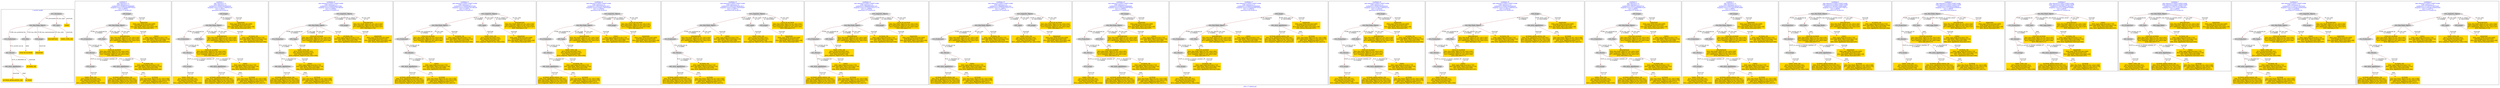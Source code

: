 digraph n0 {
fontcolor="blue"
remincross="true"
label="s08-s-17-edited.xml"
subgraph cluster_0 {
label="1-correct model"
n2[style="filled",color="white",fillcolor="lightgray",label="E12_Production1"];
n3[style="filled",color="white",fillcolor="lightgray",label="E21_Person1"];
n4[style="filled",color="white",fillcolor="lightgray",label="E82_Actor_Appellation1"];
n5[shape="plaintext",style="filled",fillcolor="gold",label="AUTHOR_URI"];
n6[style="filled",color="white",fillcolor="lightgray",label="E22_Man-Made_Object1"];
n7[style="filled",color="white",fillcolor="lightgray",label="E35_Title1"];
n8[style="filled",color="white",fillcolor="lightgray",label="E38_Image1"];
n9[shape="plaintext",style="filled",fillcolor="gold",label="DESCRIPTION"];
n10[style="filled",color="white",fillcolor="lightgray",label="E31_Document1"];
n11[style="filled",color="white",fillcolor="lightgray",label="E55_Type1"];
n12[shape="plaintext",style="filled",fillcolor="gold",label="VIDEO"];
n13[shape="plaintext",style="filled",fillcolor="gold",label="TITLE NO AUTHOR"];
n14[shape="plaintext",style="filled",fillcolor="gold",label="IMAGESRC"];
n15[shape="plaintext",style="filled",fillcolor="gold",label="VIDEO_TYPE_URI"];
n16[shape="plaintext",style="filled",fillcolor="gold",label="AUTHOR_APPELLATION_URI"];
n17[shape="plaintext",style="filled",fillcolor="gold",label="AUTHOR"];
}
subgraph cluster_1 {
label="candidate 0\nlink coherence:1.0\nnode coherence:1.0\nconfidence:0.30360016792665695\nmapping score:0.4762000559755523\ncost:13.99954\n-precision:0.71-recall:0.67"
n19[style="filled",color="white",fillcolor="lightgray",label="E12_Production1"];
n20[style="filled",color="white",fillcolor="lightgray",label="E21_Person1"];
n21[style="filled",color="white",fillcolor="lightgray",label="E74_Group1"];
n22[style="filled",color="white",fillcolor="lightgray",label="E82_Actor_Appellation1"];
n23[style="filled",color="white",fillcolor="lightgray",label="E22_Man-Made_Object1"];
n24[style="filled",color="white",fillcolor="lightgray",label="E35_Title1"];
n25[style="filled",color="white",fillcolor="lightgray",label="E38_Image1"];
n26[shape="plaintext",style="filled",fillcolor="gold",label="AUTHOR_URI\n[E40_Legal_Body,classLink,0.716]\n[E22_Man-Made_Object,classLink,0.142]\n[E21_Person,classLink,0.078]\n[E82_Actor_Appellation,classLink,0.064]"];
n27[shape="plaintext",style="filled",fillcolor="gold",label="AUTHOR_APPELLATION_URI\n[E82_Actor_Appellation,classLink,0.941]\n[E22_Man-Made_Object,P3_has_note,0.022]\n[E73_Information_Object,P3_has_note,0.02]\n[E33_Linguistic_Object,P3_has_note,0.017]"];
n28[shape="plaintext",style="filled",fillcolor="gold",label="AUTHOR\n[E22_Man-Made_Object,P3_has_note,0.309]\n[E73_Information_Object,P3_has_note,0.278]\n[E82_Actor_Appellation,label,0.213]\n[E33_Linguistic_Object,P3_has_note,0.2]"];
n29[shape="plaintext",style="filled",fillcolor="gold",label="IMAGESRC\n[E40_Legal_Body,classLink,0.609]\n[E38_Image,classLink,0.225]\n[E22_Man-Made_Object,classLink,0.108]\n[E21_Person,classLink,0.057]"];
n30[shape="plaintext",style="filled",fillcolor="gold",label="DESCRIPTION\n[E22_Man-Made_Object,P3_has_note,0.303]\n[E33_Linguistic_Object,P3_has_note,0.297]\n[E73_Information_Object,P3_has_note,0.287]\n[E35_Title,label,0.114]"];
n31[shape="plaintext",style="filled",fillcolor="gold",label="TITLE NO AUTHOR\n[E22_Man-Made_Object,P3_has_note,0.291]\n[E73_Information_Object,P3_has_note,0.271]\n[E33_Linguistic_Object,P3_has_note,0.268]\n[E35_Title,label,0.17]"];
n32[shape="plaintext",style="filled",fillcolor="gold",label="VIDEO_TYPE_URI\n[E74_Group,classLink,0.361]\n[E57_Material,classLink,0.327]\n[E55_Type,classLink,0.308]\n[E33_Linguistic_Object,P3_has_note,0.004]"];
n33[shape="plaintext",style="filled",fillcolor="gold",label="VIDEO\n[E40_Legal_Body,classLink,0.735]\n[E22_Man-Made_Object,classLink,0.138]\n[E21_Person,classLink,0.069]\n[E82_Actor_Appellation,classLink,0.057]"];
}
subgraph cluster_2 {
label="candidate 1\nlink coherence:1.0\nnode coherence:1.0\nconfidence:0.3029313205626429\nmapping score:0.4759771068542143\ncost:13.99954\n-precision:0.64-recall:0.6"
n35[style="filled",color="white",fillcolor="lightgray",label="E12_Production1"];
n36[style="filled",color="white",fillcolor="lightgray",label="E21_Person1"];
n37[style="filled",color="white",fillcolor="lightgray",label="E74_Group1"];
n38[style="filled",color="white",fillcolor="lightgray",label="E82_Actor_Appellation1"];
n39[style="filled",color="white",fillcolor="lightgray",label="E22_Man-Made_Object1"];
n40[style="filled",color="white",fillcolor="lightgray",label="E35_Title1"];
n41[style="filled",color="white",fillcolor="lightgray",label="E38_Image1"];
n42[shape="plaintext",style="filled",fillcolor="gold",label="VIDEO\n[E40_Legal_Body,classLink,0.735]\n[E22_Man-Made_Object,classLink,0.138]\n[E21_Person,classLink,0.069]\n[E82_Actor_Appellation,classLink,0.057]"];
n43[shape="plaintext",style="filled",fillcolor="gold",label="AUTHOR_APPELLATION_URI\n[E82_Actor_Appellation,classLink,0.941]\n[E22_Man-Made_Object,P3_has_note,0.022]\n[E73_Information_Object,P3_has_note,0.02]\n[E33_Linguistic_Object,P3_has_note,0.017]"];
n44[shape="plaintext",style="filled",fillcolor="gold",label="AUTHOR\n[E22_Man-Made_Object,P3_has_note,0.309]\n[E73_Information_Object,P3_has_note,0.278]\n[E82_Actor_Appellation,label,0.213]\n[E33_Linguistic_Object,P3_has_note,0.2]"];
n45[shape="plaintext",style="filled",fillcolor="gold",label="IMAGESRC\n[E40_Legal_Body,classLink,0.609]\n[E38_Image,classLink,0.225]\n[E22_Man-Made_Object,classLink,0.108]\n[E21_Person,classLink,0.057]"];
n46[shape="plaintext",style="filled",fillcolor="gold",label="DESCRIPTION\n[E22_Man-Made_Object,P3_has_note,0.303]\n[E33_Linguistic_Object,P3_has_note,0.297]\n[E73_Information_Object,P3_has_note,0.287]\n[E35_Title,label,0.114]"];
n47[shape="plaintext",style="filled",fillcolor="gold",label="TITLE NO AUTHOR\n[E22_Man-Made_Object,P3_has_note,0.291]\n[E73_Information_Object,P3_has_note,0.271]\n[E33_Linguistic_Object,P3_has_note,0.268]\n[E35_Title,label,0.17]"];
n48[shape="plaintext",style="filled",fillcolor="gold",label="VIDEO_TYPE_URI\n[E74_Group,classLink,0.361]\n[E57_Material,classLink,0.327]\n[E55_Type,classLink,0.308]\n[E33_Linguistic_Object,P3_has_note,0.004]"];
n49[shape="plaintext",style="filled",fillcolor="gold",label="AUTHOR_URI\n[E40_Legal_Body,classLink,0.716]\n[E22_Man-Made_Object,classLink,0.142]\n[E21_Person,classLink,0.078]\n[E82_Actor_Appellation,classLink,0.064]"];
}
subgraph cluster_3 {
label="candidate 10\nlink coherence:0.9285714285714286\nnode coherence:1.0\nconfidence:0.3106385284167494\nmapping score:0.4785461761389165\ncost:113.009692\n-precision:0.5-recall:0.47"
n51[style="filled",color="white",fillcolor="lightgray",label="E12_Production1"];
n52[style="filled",color="white",fillcolor="lightgray",label="E21_Person1"];
n53[style="filled",color="white",fillcolor="lightgray",label="E82_Actor_Appellation1"];
n54[style="filled",color="white",fillcolor="lightgray",label="E22_Man-Made_Object1"];
n55[style="filled",color="white",fillcolor="lightgray",label="E55_Type2"];
n56[style="filled",color="white",fillcolor="lightgray",label="E33_Linguistic_Object2"];
n57[style="filled",color="white",fillcolor="lightgray",label="E38_Image1"];
n58[shape="plaintext",style="filled",fillcolor="gold",label="VIDEO\n[E40_Legal_Body,classLink,0.735]\n[E22_Man-Made_Object,classLink,0.138]\n[E21_Person,classLink,0.069]\n[E82_Actor_Appellation,classLink,0.057]"];
n59[shape="plaintext",style="filled",fillcolor="gold",label="AUTHOR_APPELLATION_URI\n[E82_Actor_Appellation,classLink,0.941]\n[E22_Man-Made_Object,P3_has_note,0.022]\n[E73_Information_Object,P3_has_note,0.02]\n[E33_Linguistic_Object,P3_has_note,0.017]"];
n60[shape="plaintext",style="filled",fillcolor="gold",label="AUTHOR\n[E22_Man-Made_Object,P3_has_note,0.309]\n[E73_Information_Object,P3_has_note,0.278]\n[E82_Actor_Appellation,label,0.213]\n[E33_Linguistic_Object,P3_has_note,0.2]"];
n61[shape="plaintext",style="filled",fillcolor="gold",label="VIDEO_TYPE_URI\n[E74_Group,classLink,0.361]\n[E57_Material,classLink,0.327]\n[E55_Type,classLink,0.308]\n[E33_Linguistic_Object,P3_has_note,0.004]"];
n62[shape="plaintext",style="filled",fillcolor="gold",label="IMAGESRC\n[E40_Legal_Body,classLink,0.609]\n[E38_Image,classLink,0.225]\n[E22_Man-Made_Object,classLink,0.108]\n[E21_Person,classLink,0.057]"];
n63[shape="plaintext",style="filled",fillcolor="gold",label="TITLE NO AUTHOR\n[E22_Man-Made_Object,P3_has_note,0.291]\n[E73_Information_Object,P3_has_note,0.271]\n[E33_Linguistic_Object,P3_has_note,0.268]\n[E35_Title,label,0.17]"];
n64[shape="plaintext",style="filled",fillcolor="gold",label="DESCRIPTION\n[E22_Man-Made_Object,P3_has_note,0.303]\n[E33_Linguistic_Object,P3_has_note,0.297]\n[E73_Information_Object,P3_has_note,0.287]\n[E35_Title,label,0.114]"];
n65[shape="plaintext",style="filled",fillcolor="gold",label="AUTHOR_URI\n[E40_Legal_Body,classLink,0.716]\n[E22_Man-Made_Object,classLink,0.142]\n[E21_Person,classLink,0.078]\n[E82_Actor_Appellation,classLink,0.064]"];
}
subgraph cluster_4 {
label="candidate 11\nlink coherence:0.9285714285714286\nnode coherence:1.0\nconfidence:0.3106385284167494\nmapping score:0.4785461761389165\ncost:113.009712\n-precision:0.5-recall:0.47"
n67[style="filled",color="white",fillcolor="lightgray",label="E12_Production1"];
n68[style="filled",color="white",fillcolor="lightgray",label="E21_Person1"];
n69[style="filled",color="white",fillcolor="lightgray",label="E82_Actor_Appellation1"];
n70[style="filled",color="white",fillcolor="lightgray",label="E22_Man-Made_Object1"];
n71[style="filled",color="white",fillcolor="lightgray",label="E33_Linguistic_Object2"];
n72[style="filled",color="white",fillcolor="lightgray",label="E55_Type4"];
n73[style="filled",color="white",fillcolor="lightgray",label="E38_Image1"];
n74[shape="plaintext",style="filled",fillcolor="gold",label="VIDEO\n[E40_Legal_Body,classLink,0.735]\n[E22_Man-Made_Object,classLink,0.138]\n[E21_Person,classLink,0.069]\n[E82_Actor_Appellation,classLink,0.057]"];
n75[shape="plaintext",style="filled",fillcolor="gold",label="AUTHOR_APPELLATION_URI\n[E82_Actor_Appellation,classLink,0.941]\n[E22_Man-Made_Object,P3_has_note,0.022]\n[E73_Information_Object,P3_has_note,0.02]\n[E33_Linguistic_Object,P3_has_note,0.017]"];
n76[shape="plaintext",style="filled",fillcolor="gold",label="AUTHOR\n[E22_Man-Made_Object,P3_has_note,0.309]\n[E73_Information_Object,P3_has_note,0.278]\n[E82_Actor_Appellation,label,0.213]\n[E33_Linguistic_Object,P3_has_note,0.2]"];
n77[shape="plaintext",style="filled",fillcolor="gold",label="IMAGESRC\n[E40_Legal_Body,classLink,0.609]\n[E38_Image,classLink,0.225]\n[E22_Man-Made_Object,classLink,0.108]\n[E21_Person,classLink,0.057]"];
n78[shape="plaintext",style="filled",fillcolor="gold",label="TITLE NO AUTHOR\n[E22_Man-Made_Object,P3_has_note,0.291]\n[E73_Information_Object,P3_has_note,0.271]\n[E33_Linguistic_Object,P3_has_note,0.268]\n[E35_Title,label,0.17]"];
n79[shape="plaintext",style="filled",fillcolor="gold",label="VIDEO_TYPE_URI\n[E74_Group,classLink,0.361]\n[E57_Material,classLink,0.327]\n[E55_Type,classLink,0.308]\n[E33_Linguistic_Object,P3_has_note,0.004]"];
n80[shape="plaintext",style="filled",fillcolor="gold",label="DESCRIPTION\n[E22_Man-Made_Object,P3_has_note,0.303]\n[E33_Linguistic_Object,P3_has_note,0.297]\n[E73_Information_Object,P3_has_note,0.287]\n[E35_Title,label,0.114]"];
n81[shape="plaintext",style="filled",fillcolor="gold",label="AUTHOR_URI\n[E40_Legal_Body,classLink,0.716]\n[E22_Man-Made_Object,classLink,0.142]\n[E21_Person,classLink,0.078]\n[E82_Actor_Appellation,classLink,0.064]"];
}
subgraph cluster_5 {
label="candidate 12\nlink coherence:0.9285714285714286\nnode coherence:1.0\nconfidence:0.30915347805914917\nmapping score:0.4780511593530497\ncost:113.009692\n-precision:0.64-recall:0.6"
n83[style="filled",color="white",fillcolor="lightgray",label="E12_Production1"];
n84[style="filled",color="white",fillcolor="lightgray",label="E21_Person1"];
n85[style="filled",color="white",fillcolor="lightgray",label="E82_Actor_Appellation1"];
n86[style="filled",color="white",fillcolor="lightgray",label="E22_Man-Made_Object1"];
n87[style="filled",color="white",fillcolor="lightgray",label="E55_Type2"];
n88[style="filled",color="white",fillcolor="lightgray",label="E33_Linguistic_Object2"];
n89[style="filled",color="white",fillcolor="lightgray",label="E38_Image1"];
n90[shape="plaintext",style="filled",fillcolor="gold",label="AUTHOR_URI\n[E40_Legal_Body,classLink,0.716]\n[E22_Man-Made_Object,classLink,0.142]\n[E21_Person,classLink,0.078]\n[E82_Actor_Appellation,classLink,0.064]"];
n91[shape="plaintext",style="filled",fillcolor="gold",label="AUTHOR_APPELLATION_URI\n[E82_Actor_Appellation,classLink,0.941]\n[E22_Man-Made_Object,P3_has_note,0.022]\n[E73_Information_Object,P3_has_note,0.02]\n[E33_Linguistic_Object,P3_has_note,0.017]"];
n92[shape="plaintext",style="filled",fillcolor="gold",label="AUTHOR\n[E22_Man-Made_Object,P3_has_note,0.309]\n[E73_Information_Object,P3_has_note,0.278]\n[E82_Actor_Appellation,label,0.213]\n[E33_Linguistic_Object,P3_has_note,0.2]"];
n93[shape="plaintext",style="filled",fillcolor="gold",label="VIDEO_TYPE_URI\n[E74_Group,classLink,0.361]\n[E57_Material,classLink,0.327]\n[E55_Type,classLink,0.308]\n[E33_Linguistic_Object,P3_has_note,0.004]"];
n94[shape="plaintext",style="filled",fillcolor="gold",label="IMAGESRC\n[E40_Legal_Body,classLink,0.609]\n[E38_Image,classLink,0.225]\n[E22_Man-Made_Object,classLink,0.108]\n[E21_Person,classLink,0.057]"];
n95[shape="plaintext",style="filled",fillcolor="gold",label="DESCRIPTION\n[E22_Man-Made_Object,P3_has_note,0.303]\n[E33_Linguistic_Object,P3_has_note,0.297]\n[E73_Information_Object,P3_has_note,0.287]\n[E35_Title,label,0.114]"];
n96[shape="plaintext",style="filled",fillcolor="gold",label="TITLE NO AUTHOR\n[E22_Man-Made_Object,P3_has_note,0.291]\n[E73_Information_Object,P3_has_note,0.271]\n[E33_Linguistic_Object,P3_has_note,0.268]\n[E35_Title,label,0.17]"];
n97[shape="plaintext",style="filled",fillcolor="gold",label="VIDEO\n[E40_Legal_Body,classLink,0.735]\n[E22_Man-Made_Object,classLink,0.138]\n[E21_Person,classLink,0.069]\n[E82_Actor_Appellation,classLink,0.057]"];
}
subgraph cluster_6 {
label="candidate 13\nlink coherence:0.9285714285714286\nnode coherence:1.0\nconfidence:0.30915347805914917\nmapping score:0.4780511593530497\ncost:113.009712\n-precision:0.64-recall:0.6"
n99[style="filled",color="white",fillcolor="lightgray",label="E12_Production1"];
n100[style="filled",color="white",fillcolor="lightgray",label="E21_Person1"];
n101[style="filled",color="white",fillcolor="lightgray",label="E82_Actor_Appellation1"];
n102[style="filled",color="white",fillcolor="lightgray",label="E22_Man-Made_Object1"];
n103[style="filled",color="white",fillcolor="lightgray",label="E33_Linguistic_Object2"];
n104[style="filled",color="white",fillcolor="lightgray",label="E55_Type4"];
n105[style="filled",color="white",fillcolor="lightgray",label="E38_Image1"];
n106[shape="plaintext",style="filled",fillcolor="gold",label="AUTHOR_URI\n[E40_Legal_Body,classLink,0.716]\n[E22_Man-Made_Object,classLink,0.142]\n[E21_Person,classLink,0.078]\n[E82_Actor_Appellation,classLink,0.064]"];
n107[shape="plaintext",style="filled",fillcolor="gold",label="AUTHOR_APPELLATION_URI\n[E82_Actor_Appellation,classLink,0.941]\n[E22_Man-Made_Object,P3_has_note,0.022]\n[E73_Information_Object,P3_has_note,0.02]\n[E33_Linguistic_Object,P3_has_note,0.017]"];
n108[shape="plaintext",style="filled",fillcolor="gold",label="AUTHOR\n[E22_Man-Made_Object,P3_has_note,0.309]\n[E73_Information_Object,P3_has_note,0.278]\n[E82_Actor_Appellation,label,0.213]\n[E33_Linguistic_Object,P3_has_note,0.2]"];
n109[shape="plaintext",style="filled",fillcolor="gold",label="IMAGESRC\n[E40_Legal_Body,classLink,0.609]\n[E38_Image,classLink,0.225]\n[E22_Man-Made_Object,classLink,0.108]\n[E21_Person,classLink,0.057]"];
n110[shape="plaintext",style="filled",fillcolor="gold",label="DESCRIPTION\n[E22_Man-Made_Object,P3_has_note,0.303]\n[E33_Linguistic_Object,P3_has_note,0.297]\n[E73_Information_Object,P3_has_note,0.287]\n[E35_Title,label,0.114]"];
n111[shape="plaintext",style="filled",fillcolor="gold",label="VIDEO_TYPE_URI\n[E74_Group,classLink,0.361]\n[E57_Material,classLink,0.327]\n[E55_Type,classLink,0.308]\n[E33_Linguistic_Object,P3_has_note,0.004]"];
n112[shape="plaintext",style="filled",fillcolor="gold",label="TITLE NO AUTHOR\n[E22_Man-Made_Object,P3_has_note,0.291]\n[E73_Information_Object,P3_has_note,0.271]\n[E33_Linguistic_Object,P3_has_note,0.268]\n[E35_Title,label,0.17]"];
n113[shape="plaintext",style="filled",fillcolor="gold",label="VIDEO\n[E40_Legal_Body,classLink,0.735]\n[E22_Man-Made_Object,classLink,0.138]\n[E21_Person,classLink,0.069]\n[E82_Actor_Appellation,classLink,0.057]"];
}
subgraph cluster_7 {
label="candidate 14\nlink coherence:0.9285714285714286\nnode coherence:1.0\nconfidence:0.3084846306951351\nmapping score:0.47782821023171174\ncost:113.009692\n-precision:0.57-recall:0.53"
n115[style="filled",color="white",fillcolor="lightgray",label="E12_Production1"];
n116[style="filled",color="white",fillcolor="lightgray",label="E21_Person1"];
n117[style="filled",color="white",fillcolor="lightgray",label="E82_Actor_Appellation1"];
n118[style="filled",color="white",fillcolor="lightgray",label="E22_Man-Made_Object1"];
n119[style="filled",color="white",fillcolor="lightgray",label="E55_Type2"];
n120[style="filled",color="white",fillcolor="lightgray",label="E33_Linguistic_Object2"];
n121[style="filled",color="white",fillcolor="lightgray",label="E38_Image1"];
n122[shape="plaintext",style="filled",fillcolor="gold",label="VIDEO\n[E40_Legal_Body,classLink,0.735]\n[E22_Man-Made_Object,classLink,0.138]\n[E21_Person,classLink,0.069]\n[E82_Actor_Appellation,classLink,0.057]"];
n123[shape="plaintext",style="filled",fillcolor="gold",label="AUTHOR_APPELLATION_URI\n[E82_Actor_Appellation,classLink,0.941]\n[E22_Man-Made_Object,P3_has_note,0.022]\n[E73_Information_Object,P3_has_note,0.02]\n[E33_Linguistic_Object,P3_has_note,0.017]"];
n124[shape="plaintext",style="filled",fillcolor="gold",label="AUTHOR\n[E22_Man-Made_Object,P3_has_note,0.309]\n[E73_Information_Object,P3_has_note,0.278]\n[E82_Actor_Appellation,label,0.213]\n[E33_Linguistic_Object,P3_has_note,0.2]"];
n125[shape="plaintext",style="filled",fillcolor="gold",label="VIDEO_TYPE_URI\n[E74_Group,classLink,0.361]\n[E57_Material,classLink,0.327]\n[E55_Type,classLink,0.308]\n[E33_Linguistic_Object,P3_has_note,0.004]"];
n126[shape="plaintext",style="filled",fillcolor="gold",label="IMAGESRC\n[E40_Legal_Body,classLink,0.609]\n[E38_Image,classLink,0.225]\n[E22_Man-Made_Object,classLink,0.108]\n[E21_Person,classLink,0.057]"];
n127[shape="plaintext",style="filled",fillcolor="gold",label="DESCRIPTION\n[E22_Man-Made_Object,P3_has_note,0.303]\n[E33_Linguistic_Object,P3_has_note,0.297]\n[E73_Information_Object,P3_has_note,0.287]\n[E35_Title,label,0.114]"];
n128[shape="plaintext",style="filled",fillcolor="gold",label="TITLE NO AUTHOR\n[E22_Man-Made_Object,P3_has_note,0.291]\n[E73_Information_Object,P3_has_note,0.271]\n[E33_Linguistic_Object,P3_has_note,0.268]\n[E35_Title,label,0.17]"];
n129[shape="plaintext",style="filled",fillcolor="gold",label="AUTHOR_URI\n[E40_Legal_Body,classLink,0.716]\n[E22_Man-Made_Object,classLink,0.142]\n[E21_Person,classLink,0.078]\n[E82_Actor_Appellation,classLink,0.064]"];
}
subgraph cluster_8 {
label="candidate 15\nlink coherence:0.9285714285714286\nnode coherence:1.0\nconfidence:0.3084846306951351\nmapping score:0.47782821023171174\ncost:113.009712\n-precision:0.57-recall:0.53"
n131[style="filled",color="white",fillcolor="lightgray",label="E12_Production1"];
n132[style="filled",color="white",fillcolor="lightgray",label="E21_Person1"];
n133[style="filled",color="white",fillcolor="lightgray",label="E82_Actor_Appellation1"];
n134[style="filled",color="white",fillcolor="lightgray",label="E22_Man-Made_Object1"];
n135[style="filled",color="white",fillcolor="lightgray",label="E33_Linguistic_Object2"];
n136[style="filled",color="white",fillcolor="lightgray",label="E55_Type4"];
n137[style="filled",color="white",fillcolor="lightgray",label="E38_Image1"];
n138[shape="plaintext",style="filled",fillcolor="gold",label="VIDEO\n[E40_Legal_Body,classLink,0.735]\n[E22_Man-Made_Object,classLink,0.138]\n[E21_Person,classLink,0.069]\n[E82_Actor_Appellation,classLink,0.057]"];
n139[shape="plaintext",style="filled",fillcolor="gold",label="AUTHOR_APPELLATION_URI\n[E82_Actor_Appellation,classLink,0.941]\n[E22_Man-Made_Object,P3_has_note,0.022]\n[E73_Information_Object,P3_has_note,0.02]\n[E33_Linguistic_Object,P3_has_note,0.017]"];
n140[shape="plaintext",style="filled",fillcolor="gold",label="AUTHOR\n[E22_Man-Made_Object,P3_has_note,0.309]\n[E73_Information_Object,P3_has_note,0.278]\n[E82_Actor_Appellation,label,0.213]\n[E33_Linguistic_Object,P3_has_note,0.2]"];
n141[shape="plaintext",style="filled",fillcolor="gold",label="IMAGESRC\n[E40_Legal_Body,classLink,0.609]\n[E38_Image,classLink,0.225]\n[E22_Man-Made_Object,classLink,0.108]\n[E21_Person,classLink,0.057]"];
n142[shape="plaintext",style="filled",fillcolor="gold",label="DESCRIPTION\n[E22_Man-Made_Object,P3_has_note,0.303]\n[E33_Linguistic_Object,P3_has_note,0.297]\n[E73_Information_Object,P3_has_note,0.287]\n[E35_Title,label,0.114]"];
n143[shape="plaintext",style="filled",fillcolor="gold",label="VIDEO_TYPE_URI\n[E74_Group,classLink,0.361]\n[E57_Material,classLink,0.327]\n[E55_Type,classLink,0.308]\n[E33_Linguistic_Object,P3_has_note,0.004]"];
n144[shape="plaintext",style="filled",fillcolor="gold",label="TITLE NO AUTHOR\n[E22_Man-Made_Object,P3_has_note,0.291]\n[E73_Information_Object,P3_has_note,0.271]\n[E33_Linguistic_Object,P3_has_note,0.268]\n[E35_Title,label,0.17]"];
n145[shape="plaintext",style="filled",fillcolor="gold",label="AUTHOR_URI\n[E40_Legal_Body,classLink,0.716]\n[E22_Man-Made_Object,classLink,0.142]\n[E21_Person,classLink,0.078]\n[E82_Actor_Appellation,classLink,0.064]"];
}
subgraph cluster_9 {
label="candidate 16\nlink coherence:0.9285714285714286\nnode coherence:1.0\nconfidence:0.30360016792665695\nmapping score:0.4762000559755523\ncost:113.009602\n-precision:0.71-recall:0.67"
n147[style="filled",color="white",fillcolor="lightgray",label="E12_Production1"];
n148[style="filled",color="white",fillcolor="lightgray",label="E21_Person1"];
n149[style="filled",color="white",fillcolor="lightgray",label="E74_Group1"];
n150[style="filled",color="white",fillcolor="lightgray",label="E82_Actor_Appellation1"];
n151[style="filled",color="white",fillcolor="lightgray",label="E22_Man-Made_Object1"];
n152[style="filled",color="white",fillcolor="lightgray",label="E35_Title1"];
n153[style="filled",color="white",fillcolor="lightgray",label="E38_Image1"];
n154[shape="plaintext",style="filled",fillcolor="gold",label="AUTHOR_URI\n[E40_Legal_Body,classLink,0.716]\n[E22_Man-Made_Object,classLink,0.142]\n[E21_Person,classLink,0.078]\n[E82_Actor_Appellation,classLink,0.064]"];
n155[shape="plaintext",style="filled",fillcolor="gold",label="AUTHOR_APPELLATION_URI\n[E82_Actor_Appellation,classLink,0.941]\n[E22_Man-Made_Object,P3_has_note,0.022]\n[E73_Information_Object,P3_has_note,0.02]\n[E33_Linguistic_Object,P3_has_note,0.017]"];
n156[shape="plaintext",style="filled",fillcolor="gold",label="AUTHOR\n[E22_Man-Made_Object,P3_has_note,0.309]\n[E73_Information_Object,P3_has_note,0.278]\n[E82_Actor_Appellation,label,0.213]\n[E33_Linguistic_Object,P3_has_note,0.2]"];
n157[shape="plaintext",style="filled",fillcolor="gold",label="IMAGESRC\n[E40_Legal_Body,classLink,0.609]\n[E38_Image,classLink,0.225]\n[E22_Man-Made_Object,classLink,0.108]\n[E21_Person,classLink,0.057]"];
n158[shape="plaintext",style="filled",fillcolor="gold",label="DESCRIPTION\n[E22_Man-Made_Object,P3_has_note,0.303]\n[E33_Linguistic_Object,P3_has_note,0.297]\n[E73_Information_Object,P3_has_note,0.287]\n[E35_Title,label,0.114]"];
n159[shape="plaintext",style="filled",fillcolor="gold",label="TITLE NO AUTHOR\n[E22_Man-Made_Object,P3_has_note,0.291]\n[E73_Information_Object,P3_has_note,0.271]\n[E33_Linguistic_Object,P3_has_note,0.268]\n[E35_Title,label,0.17]"];
n160[shape="plaintext",style="filled",fillcolor="gold",label="VIDEO_TYPE_URI\n[E74_Group,classLink,0.361]\n[E57_Material,classLink,0.327]\n[E55_Type,classLink,0.308]\n[E33_Linguistic_Object,P3_has_note,0.004]"];
n161[shape="plaintext",style="filled",fillcolor="gold",label="VIDEO\n[E40_Legal_Body,classLink,0.735]\n[E22_Man-Made_Object,classLink,0.138]\n[E21_Person,classLink,0.069]\n[E82_Actor_Appellation,classLink,0.057]"];
}
subgraph cluster_10 {
label="candidate 17\nlink coherence:0.9285714285714286\nnode coherence:1.0\nconfidence:0.30360016792665695\nmapping score:0.4762000559755523\ncost:113.009632\n-precision:0.64-recall:0.6"
n163[style="filled",color="white",fillcolor="lightgray",label="E12_Production1"];
n164[style="filled",color="white",fillcolor="lightgray",label="E21_Person1"];
n165[style="filled",color="white",fillcolor="lightgray",label="E74_Group1"];
n166[style="filled",color="white",fillcolor="lightgray",label="E22_Man-Made_Object1"];
n167[style="filled",color="white",fillcolor="lightgray",label="E35_Title1"];
n168[style="filled",color="white",fillcolor="lightgray",label="E38_Image1"];
n169[style="filled",color="white",fillcolor="lightgray",label="E82_Actor_Appellation1"];
n170[shape="plaintext",style="filled",fillcolor="gold",label="AUTHOR_URI\n[E40_Legal_Body,classLink,0.716]\n[E22_Man-Made_Object,classLink,0.142]\n[E21_Person,classLink,0.078]\n[E82_Actor_Appellation,classLink,0.064]"];
n171[shape="plaintext",style="filled",fillcolor="gold",label="AUTHOR_APPELLATION_URI\n[E82_Actor_Appellation,classLink,0.941]\n[E22_Man-Made_Object,P3_has_note,0.022]\n[E73_Information_Object,P3_has_note,0.02]\n[E33_Linguistic_Object,P3_has_note,0.017]"];
n172[shape="plaintext",style="filled",fillcolor="gold",label="AUTHOR\n[E22_Man-Made_Object,P3_has_note,0.309]\n[E73_Information_Object,P3_has_note,0.278]\n[E82_Actor_Appellation,label,0.213]\n[E33_Linguistic_Object,P3_has_note,0.2]"];
n173[shape="plaintext",style="filled",fillcolor="gold",label="IMAGESRC\n[E40_Legal_Body,classLink,0.609]\n[E38_Image,classLink,0.225]\n[E22_Man-Made_Object,classLink,0.108]\n[E21_Person,classLink,0.057]"];
n174[shape="plaintext",style="filled",fillcolor="gold",label="DESCRIPTION\n[E22_Man-Made_Object,P3_has_note,0.303]\n[E33_Linguistic_Object,P3_has_note,0.297]\n[E73_Information_Object,P3_has_note,0.287]\n[E35_Title,label,0.114]"];
n175[shape="plaintext",style="filled",fillcolor="gold",label="TITLE NO AUTHOR\n[E22_Man-Made_Object,P3_has_note,0.291]\n[E73_Information_Object,P3_has_note,0.271]\n[E33_Linguistic_Object,P3_has_note,0.268]\n[E35_Title,label,0.17]"];
n176[shape="plaintext",style="filled",fillcolor="gold",label="VIDEO_TYPE_URI\n[E74_Group,classLink,0.361]\n[E57_Material,classLink,0.327]\n[E55_Type,classLink,0.308]\n[E33_Linguistic_Object,P3_has_note,0.004]"];
n177[shape="plaintext",style="filled",fillcolor="gold",label="VIDEO\n[E40_Legal_Body,classLink,0.735]\n[E22_Man-Made_Object,classLink,0.138]\n[E21_Person,classLink,0.069]\n[E82_Actor_Appellation,classLink,0.057]"];
}
subgraph cluster_11 {
label="candidate 18\nlink coherence:0.9285714285714286\nnode coherence:1.0\nconfidence:0.3029313205626429\nmapping score:0.4759771068542143\ncost:113.009602\n-precision:0.64-recall:0.6"
n179[style="filled",color="white",fillcolor="lightgray",label="E12_Production1"];
n180[style="filled",color="white",fillcolor="lightgray",label="E21_Person1"];
n181[style="filled",color="white",fillcolor="lightgray",label="E74_Group1"];
n182[style="filled",color="white",fillcolor="lightgray",label="E82_Actor_Appellation1"];
n183[style="filled",color="white",fillcolor="lightgray",label="E22_Man-Made_Object1"];
n184[style="filled",color="white",fillcolor="lightgray",label="E35_Title1"];
n185[style="filled",color="white",fillcolor="lightgray",label="E38_Image1"];
n186[shape="plaintext",style="filled",fillcolor="gold",label="VIDEO\n[E40_Legal_Body,classLink,0.735]\n[E22_Man-Made_Object,classLink,0.138]\n[E21_Person,classLink,0.069]\n[E82_Actor_Appellation,classLink,0.057]"];
n187[shape="plaintext",style="filled",fillcolor="gold",label="AUTHOR_APPELLATION_URI\n[E82_Actor_Appellation,classLink,0.941]\n[E22_Man-Made_Object,P3_has_note,0.022]\n[E73_Information_Object,P3_has_note,0.02]\n[E33_Linguistic_Object,P3_has_note,0.017]"];
n188[shape="plaintext",style="filled",fillcolor="gold",label="AUTHOR\n[E22_Man-Made_Object,P3_has_note,0.309]\n[E73_Information_Object,P3_has_note,0.278]\n[E82_Actor_Appellation,label,0.213]\n[E33_Linguistic_Object,P3_has_note,0.2]"];
n189[shape="plaintext",style="filled",fillcolor="gold",label="IMAGESRC\n[E40_Legal_Body,classLink,0.609]\n[E38_Image,classLink,0.225]\n[E22_Man-Made_Object,classLink,0.108]\n[E21_Person,classLink,0.057]"];
n190[shape="plaintext",style="filled",fillcolor="gold",label="DESCRIPTION\n[E22_Man-Made_Object,P3_has_note,0.303]\n[E33_Linguistic_Object,P3_has_note,0.297]\n[E73_Information_Object,P3_has_note,0.287]\n[E35_Title,label,0.114]"];
n191[shape="plaintext",style="filled",fillcolor="gold",label="TITLE NO AUTHOR\n[E22_Man-Made_Object,P3_has_note,0.291]\n[E73_Information_Object,P3_has_note,0.271]\n[E33_Linguistic_Object,P3_has_note,0.268]\n[E35_Title,label,0.17]"];
n192[shape="plaintext",style="filled",fillcolor="gold",label="VIDEO_TYPE_URI\n[E74_Group,classLink,0.361]\n[E57_Material,classLink,0.327]\n[E55_Type,classLink,0.308]\n[E33_Linguistic_Object,P3_has_note,0.004]"];
n193[shape="plaintext",style="filled",fillcolor="gold",label="AUTHOR_URI\n[E40_Legal_Body,classLink,0.716]\n[E22_Man-Made_Object,classLink,0.142]\n[E21_Person,classLink,0.078]\n[E82_Actor_Appellation,classLink,0.064]"];
}
subgraph cluster_12 {
label="candidate 19\nlink coherence:0.9285714285714286\nnode coherence:1.0\nconfidence:0.3029313205626429\nmapping score:0.4759771068542143\ncost:113.009632\n-precision:0.57-recall:0.53"
n195[style="filled",color="white",fillcolor="lightgray",label="E12_Production1"];
n196[style="filled",color="white",fillcolor="lightgray",label="E21_Person1"];
n197[style="filled",color="white",fillcolor="lightgray",label="E74_Group1"];
n198[style="filled",color="white",fillcolor="lightgray",label="E22_Man-Made_Object1"];
n199[style="filled",color="white",fillcolor="lightgray",label="E35_Title1"];
n200[style="filled",color="white",fillcolor="lightgray",label="E38_Image1"];
n201[style="filled",color="white",fillcolor="lightgray",label="E82_Actor_Appellation1"];
n202[shape="plaintext",style="filled",fillcolor="gold",label="VIDEO\n[E40_Legal_Body,classLink,0.735]\n[E22_Man-Made_Object,classLink,0.138]\n[E21_Person,classLink,0.069]\n[E82_Actor_Appellation,classLink,0.057]"];
n203[shape="plaintext",style="filled",fillcolor="gold",label="AUTHOR_APPELLATION_URI\n[E82_Actor_Appellation,classLink,0.941]\n[E22_Man-Made_Object,P3_has_note,0.022]\n[E73_Information_Object,P3_has_note,0.02]\n[E33_Linguistic_Object,P3_has_note,0.017]"];
n204[shape="plaintext",style="filled",fillcolor="gold",label="AUTHOR\n[E22_Man-Made_Object,P3_has_note,0.309]\n[E73_Information_Object,P3_has_note,0.278]\n[E82_Actor_Appellation,label,0.213]\n[E33_Linguistic_Object,P3_has_note,0.2]"];
n205[shape="plaintext",style="filled",fillcolor="gold",label="IMAGESRC\n[E40_Legal_Body,classLink,0.609]\n[E38_Image,classLink,0.225]\n[E22_Man-Made_Object,classLink,0.108]\n[E21_Person,classLink,0.057]"];
n206[shape="plaintext",style="filled",fillcolor="gold",label="DESCRIPTION\n[E22_Man-Made_Object,P3_has_note,0.303]\n[E33_Linguistic_Object,P3_has_note,0.297]\n[E73_Information_Object,P3_has_note,0.287]\n[E35_Title,label,0.114]"];
n207[shape="plaintext",style="filled",fillcolor="gold",label="TITLE NO AUTHOR\n[E22_Man-Made_Object,P3_has_note,0.291]\n[E73_Information_Object,P3_has_note,0.271]\n[E33_Linguistic_Object,P3_has_note,0.268]\n[E35_Title,label,0.17]"];
n208[shape="plaintext",style="filled",fillcolor="gold",label="VIDEO_TYPE_URI\n[E74_Group,classLink,0.361]\n[E57_Material,classLink,0.327]\n[E55_Type,classLink,0.308]\n[E33_Linguistic_Object,P3_has_note,0.004]"];
n209[shape="plaintext",style="filled",fillcolor="gold",label="AUTHOR_URI\n[E40_Legal_Body,classLink,0.716]\n[E22_Man-Made_Object,classLink,0.142]\n[E21_Person,classLink,0.078]\n[E82_Actor_Appellation,classLink,0.064]"];
}
subgraph cluster_13 {
label="candidate 2\nlink coherence:1.0\nnode coherence:1.0\nconfidence:0.2951071484445718\nmapping score:0.4733690494815239\ncost:13.99954\n-precision:0.57-recall:0.53"
n211[style="filled",color="white",fillcolor="lightgray",label="E12_Production1"];
n212[style="filled",color="white",fillcolor="lightgray",label="E21_Person1"];
n213[style="filled",color="white",fillcolor="lightgray",label="E74_Group1"];
n214[style="filled",color="white",fillcolor="lightgray",label="E82_Actor_Appellation1"];
n215[style="filled",color="white",fillcolor="lightgray",label="E22_Man-Made_Object1"];
n216[style="filled",color="white",fillcolor="lightgray",label="E35_Title1"];
n217[style="filled",color="white",fillcolor="lightgray",label="E38_Image1"];
n218[shape="plaintext",style="filled",fillcolor="gold",label="AUTHOR_URI\n[E40_Legal_Body,classLink,0.716]\n[E22_Man-Made_Object,classLink,0.142]\n[E21_Person,classLink,0.078]\n[E82_Actor_Appellation,classLink,0.064]"];
n219[shape="plaintext",style="filled",fillcolor="gold",label="AUTHOR_APPELLATION_URI\n[E82_Actor_Appellation,classLink,0.941]\n[E22_Man-Made_Object,P3_has_note,0.022]\n[E73_Information_Object,P3_has_note,0.02]\n[E33_Linguistic_Object,P3_has_note,0.017]"];
n220[shape="plaintext",style="filled",fillcolor="gold",label="AUTHOR\n[E22_Man-Made_Object,P3_has_note,0.309]\n[E73_Information_Object,P3_has_note,0.278]\n[E82_Actor_Appellation,label,0.213]\n[E33_Linguistic_Object,P3_has_note,0.2]"];
n221[shape="plaintext",style="filled",fillcolor="gold",label="IMAGESRC\n[E40_Legal_Body,classLink,0.609]\n[E38_Image,classLink,0.225]\n[E22_Man-Made_Object,classLink,0.108]\n[E21_Person,classLink,0.057]"];
n222[shape="plaintext",style="filled",fillcolor="gold",label="TITLE NO AUTHOR\n[E22_Man-Made_Object,P3_has_note,0.291]\n[E73_Information_Object,P3_has_note,0.271]\n[E33_Linguistic_Object,P3_has_note,0.268]\n[E35_Title,label,0.17]"];
n223[shape="plaintext",style="filled",fillcolor="gold",label="DESCRIPTION\n[E22_Man-Made_Object,P3_has_note,0.303]\n[E33_Linguistic_Object,P3_has_note,0.297]\n[E73_Information_Object,P3_has_note,0.287]\n[E35_Title,label,0.114]"];
n224[shape="plaintext",style="filled",fillcolor="gold",label="VIDEO_TYPE_URI\n[E74_Group,classLink,0.361]\n[E57_Material,classLink,0.327]\n[E55_Type,classLink,0.308]\n[E33_Linguistic_Object,P3_has_note,0.004]"];
n225[shape="plaintext",style="filled",fillcolor="gold",label="VIDEO\n[E40_Legal_Body,classLink,0.735]\n[E22_Man-Made_Object,classLink,0.138]\n[E21_Person,classLink,0.069]\n[E82_Actor_Appellation,classLink,0.057]"];
}
subgraph cluster_14 {
label="candidate 3\nlink coherence:1.0\nnode coherence:1.0\nconfidence:0.29443830108055774\nmapping score:0.47314610036018595\ncost:13.99954\n-precision:0.5-recall:0.47"
n227[style="filled",color="white",fillcolor="lightgray",label="E12_Production1"];
n228[style="filled",color="white",fillcolor="lightgray",label="E21_Person1"];
n229[style="filled",color="white",fillcolor="lightgray",label="E74_Group1"];
n230[style="filled",color="white",fillcolor="lightgray",label="E82_Actor_Appellation1"];
n231[style="filled",color="white",fillcolor="lightgray",label="E22_Man-Made_Object1"];
n232[style="filled",color="white",fillcolor="lightgray",label="E35_Title1"];
n233[style="filled",color="white",fillcolor="lightgray",label="E38_Image1"];
n234[shape="plaintext",style="filled",fillcolor="gold",label="VIDEO\n[E40_Legal_Body,classLink,0.735]\n[E22_Man-Made_Object,classLink,0.138]\n[E21_Person,classLink,0.069]\n[E82_Actor_Appellation,classLink,0.057]"];
n235[shape="plaintext",style="filled",fillcolor="gold",label="AUTHOR_APPELLATION_URI\n[E82_Actor_Appellation,classLink,0.941]\n[E22_Man-Made_Object,P3_has_note,0.022]\n[E73_Information_Object,P3_has_note,0.02]\n[E33_Linguistic_Object,P3_has_note,0.017]"];
n236[shape="plaintext",style="filled",fillcolor="gold",label="AUTHOR\n[E22_Man-Made_Object,P3_has_note,0.309]\n[E73_Information_Object,P3_has_note,0.278]\n[E82_Actor_Appellation,label,0.213]\n[E33_Linguistic_Object,P3_has_note,0.2]"];
n237[shape="plaintext",style="filled",fillcolor="gold",label="IMAGESRC\n[E40_Legal_Body,classLink,0.609]\n[E38_Image,classLink,0.225]\n[E22_Man-Made_Object,classLink,0.108]\n[E21_Person,classLink,0.057]"];
n238[shape="plaintext",style="filled",fillcolor="gold",label="TITLE NO AUTHOR\n[E22_Man-Made_Object,P3_has_note,0.291]\n[E73_Information_Object,P3_has_note,0.271]\n[E33_Linguistic_Object,P3_has_note,0.268]\n[E35_Title,label,0.17]"];
n239[shape="plaintext",style="filled",fillcolor="gold",label="DESCRIPTION\n[E22_Man-Made_Object,P3_has_note,0.303]\n[E33_Linguistic_Object,P3_has_note,0.297]\n[E73_Information_Object,P3_has_note,0.287]\n[E35_Title,label,0.114]"];
n240[shape="plaintext",style="filled",fillcolor="gold",label="VIDEO_TYPE_URI\n[E74_Group,classLink,0.361]\n[E57_Material,classLink,0.327]\n[E55_Type,classLink,0.308]\n[E33_Linguistic_Object,P3_has_note,0.004]"];
n241[shape="plaintext",style="filled",fillcolor="gold",label="AUTHOR_URI\n[E40_Legal_Body,classLink,0.716]\n[E22_Man-Made_Object,classLink,0.142]\n[E21_Person,classLink,0.078]\n[E82_Actor_Appellation,classLink,0.064]"];
}
subgraph cluster_15 {
label="candidate 4\nlink coherence:0.9285714285714286\nnode coherence:0.9285714285714286\nconfidence:0.36525873295618494\nmapping score:0.4729433871758712\ncost:13.99959\n-precision:0.57-recall:0.53"
n243[style="filled",color="white",fillcolor="lightgray",label="E12_Production1"];
n244[style="filled",color="white",fillcolor="lightgray",label="E21_Person1"];
n245[style="filled",color="white",fillcolor="lightgray",label="E74_Group1"];
n246[style="filled",color="white",fillcolor="lightgray",label="E82_Actor_Appellation1"];
n247[style="filled",color="white",fillcolor="lightgray",label="E22_Man-Made_Object1"];
n248[style="filled",color="white",fillcolor="lightgray",label="E35_Title1"];
n249[style="filled",color="white",fillcolor="lightgray",label="E40_Legal_Body1"];
n250[shape="plaintext",style="filled",fillcolor="gold",label="VIDEO\n[E40_Legal_Body,classLink,0.735]\n[E22_Man-Made_Object,classLink,0.138]\n[E21_Person,classLink,0.069]\n[E82_Actor_Appellation,classLink,0.057]"];
n251[shape="plaintext",style="filled",fillcolor="gold",label="IMAGESRC\n[E40_Legal_Body,classLink,0.609]\n[E38_Image,classLink,0.225]\n[E22_Man-Made_Object,classLink,0.108]\n[E21_Person,classLink,0.057]"];
n252[shape="plaintext",style="filled",fillcolor="gold",label="AUTHOR_APPELLATION_URI\n[E82_Actor_Appellation,classLink,0.941]\n[E22_Man-Made_Object,P3_has_note,0.022]\n[E73_Information_Object,P3_has_note,0.02]\n[E33_Linguistic_Object,P3_has_note,0.017]"];
n253[shape="plaintext",style="filled",fillcolor="gold",label="AUTHOR\n[E22_Man-Made_Object,P3_has_note,0.309]\n[E73_Information_Object,P3_has_note,0.278]\n[E82_Actor_Appellation,label,0.213]\n[E33_Linguistic_Object,P3_has_note,0.2]"];
n254[shape="plaintext",style="filled",fillcolor="gold",label="DESCRIPTION\n[E22_Man-Made_Object,P3_has_note,0.303]\n[E33_Linguistic_Object,P3_has_note,0.297]\n[E73_Information_Object,P3_has_note,0.287]\n[E35_Title,label,0.114]"];
n255[shape="plaintext",style="filled",fillcolor="gold",label="TITLE NO AUTHOR\n[E22_Man-Made_Object,P3_has_note,0.291]\n[E73_Information_Object,P3_has_note,0.271]\n[E33_Linguistic_Object,P3_has_note,0.268]\n[E35_Title,label,0.17]"];
n256[shape="plaintext",style="filled",fillcolor="gold",label="VIDEO_TYPE_URI\n[E74_Group,classLink,0.361]\n[E57_Material,classLink,0.327]\n[E55_Type,classLink,0.308]\n[E33_Linguistic_Object,P3_has_note,0.004]"];
n257[shape="plaintext",style="filled",fillcolor="gold",label="AUTHOR_URI\n[E40_Legal_Body,classLink,0.716]\n[E22_Man-Made_Object,classLink,0.142]\n[E21_Person,classLink,0.078]\n[E82_Actor_Appellation,classLink,0.064]"];
}
subgraph cluster_16 {
label="candidate 5\nlink coherence:0.9285714285714286\nnode coherence:0.9285714285714286\nconfidence:0.3636462763068418\nmapping score:0.47240590162609014\ncost:13.99959\n-precision:0.64-recall:0.6"
n259[style="filled",color="white",fillcolor="lightgray",label="E12_Production1"];
n260[style="filled",color="white",fillcolor="lightgray",label="E21_Person1"];
n261[style="filled",color="white",fillcolor="lightgray",label="E74_Group1"];
n262[style="filled",color="white",fillcolor="lightgray",label="E82_Actor_Appellation1"];
n263[style="filled",color="white",fillcolor="lightgray",label="E22_Man-Made_Object1"];
n264[style="filled",color="white",fillcolor="lightgray",label="E35_Title1"];
n265[style="filled",color="white",fillcolor="lightgray",label="E40_Legal_Body1"];
n266[shape="plaintext",style="filled",fillcolor="gold",label="VIDEO\n[E40_Legal_Body,classLink,0.735]\n[E22_Man-Made_Object,classLink,0.138]\n[E21_Person,classLink,0.069]\n[E82_Actor_Appellation,classLink,0.057]"];
n267[shape="plaintext",style="filled",fillcolor="gold",label="AUTHOR_URI\n[E40_Legal_Body,classLink,0.716]\n[E22_Man-Made_Object,classLink,0.142]\n[E21_Person,classLink,0.078]\n[E82_Actor_Appellation,classLink,0.064]"];
n268[shape="plaintext",style="filled",fillcolor="gold",label="AUTHOR_APPELLATION_URI\n[E82_Actor_Appellation,classLink,0.941]\n[E22_Man-Made_Object,P3_has_note,0.022]\n[E73_Information_Object,P3_has_note,0.02]\n[E33_Linguistic_Object,P3_has_note,0.017]"];
n269[shape="plaintext",style="filled",fillcolor="gold",label="AUTHOR\n[E22_Man-Made_Object,P3_has_note,0.309]\n[E73_Information_Object,P3_has_note,0.278]\n[E82_Actor_Appellation,label,0.213]\n[E33_Linguistic_Object,P3_has_note,0.2]"];
n270[shape="plaintext",style="filled",fillcolor="gold",label="DESCRIPTION\n[E22_Man-Made_Object,P3_has_note,0.303]\n[E33_Linguistic_Object,P3_has_note,0.297]\n[E73_Information_Object,P3_has_note,0.287]\n[E35_Title,label,0.114]"];
n271[shape="plaintext",style="filled",fillcolor="gold",label="TITLE NO AUTHOR\n[E22_Man-Made_Object,P3_has_note,0.291]\n[E73_Information_Object,P3_has_note,0.271]\n[E33_Linguistic_Object,P3_has_note,0.268]\n[E35_Title,label,0.17]"];
n272[shape="plaintext",style="filled",fillcolor="gold",label="VIDEO_TYPE_URI\n[E74_Group,classLink,0.361]\n[E57_Material,classLink,0.327]\n[E55_Type,classLink,0.308]\n[E33_Linguistic_Object,P3_has_note,0.004]"];
n273[shape="plaintext",style="filled",fillcolor="gold",label="IMAGESRC\n[E40_Legal_Body,classLink,0.609]\n[E38_Image,classLink,0.225]\n[E22_Man-Made_Object,classLink,0.108]\n[E21_Person,classLink,0.057]"];
}
subgraph cluster_17 {
label="candidate 6\nlink coherence:0.9285714285714286\nnode coherence:0.9285714285714286\nconfidence:0.36235942071963034\nmapping score:0.4719769497636863\ncost:13.99959\n-precision:0.57-recall:0.53"
n275[style="filled",color="white",fillcolor="lightgray",label="E12_Production1"];
n276[style="filled",color="white",fillcolor="lightgray",label="E21_Person1"];
n277[style="filled",color="white",fillcolor="lightgray",label="E74_Group1"];
n278[style="filled",color="white",fillcolor="lightgray",label="E82_Actor_Appellation1"];
n279[style="filled",color="white",fillcolor="lightgray",label="E22_Man-Made_Object1"];
n280[style="filled",color="white",fillcolor="lightgray",label="E35_Title1"];
n281[style="filled",color="white",fillcolor="lightgray",label="E40_Legal_Body1"];
n282[shape="plaintext",style="filled",fillcolor="gold",label="AUTHOR_URI\n[E40_Legal_Body,classLink,0.716]\n[E22_Man-Made_Object,classLink,0.142]\n[E21_Person,classLink,0.078]\n[E82_Actor_Appellation,classLink,0.064]"];
n283[shape="plaintext",style="filled",fillcolor="gold",label="IMAGESRC\n[E40_Legal_Body,classLink,0.609]\n[E38_Image,classLink,0.225]\n[E22_Man-Made_Object,classLink,0.108]\n[E21_Person,classLink,0.057]"];
n284[shape="plaintext",style="filled",fillcolor="gold",label="AUTHOR_APPELLATION_URI\n[E82_Actor_Appellation,classLink,0.941]\n[E22_Man-Made_Object,P3_has_note,0.022]\n[E73_Information_Object,P3_has_note,0.02]\n[E33_Linguistic_Object,P3_has_note,0.017]"];
n285[shape="plaintext",style="filled",fillcolor="gold",label="AUTHOR\n[E22_Man-Made_Object,P3_has_note,0.309]\n[E73_Information_Object,P3_has_note,0.278]\n[E82_Actor_Appellation,label,0.213]\n[E33_Linguistic_Object,P3_has_note,0.2]"];
n286[shape="plaintext",style="filled",fillcolor="gold",label="DESCRIPTION\n[E22_Man-Made_Object,P3_has_note,0.303]\n[E33_Linguistic_Object,P3_has_note,0.297]\n[E73_Information_Object,P3_has_note,0.287]\n[E35_Title,label,0.114]"];
n287[shape="plaintext",style="filled",fillcolor="gold",label="TITLE NO AUTHOR\n[E22_Man-Made_Object,P3_has_note,0.291]\n[E73_Information_Object,P3_has_note,0.271]\n[E33_Linguistic_Object,P3_has_note,0.268]\n[E35_Title,label,0.17]"];
n288[shape="plaintext",style="filled",fillcolor="gold",label="VIDEO_TYPE_URI\n[E74_Group,classLink,0.361]\n[E57_Material,classLink,0.327]\n[E55_Type,classLink,0.308]\n[E33_Linguistic_Object,P3_has_note,0.004]"];
n289[shape="plaintext",style="filled",fillcolor="gold",label="VIDEO\n[E40_Legal_Body,classLink,0.735]\n[E22_Man-Made_Object,classLink,0.138]\n[E21_Person,classLink,0.069]\n[E82_Actor_Appellation,classLink,0.057]"];
}
subgraph cluster_18 {
label="candidate 7\nlink coherence:0.9285714285714286\nnode coherence:0.9285714285714286\nconfidence:0.36007811670627315\nmapping score:0.4712165150925673\ncost:13.99959\n-precision:0.57-recall:0.53"
n291[style="filled",color="white",fillcolor="lightgray",label="E12_Production1"];
n292[style="filled",color="white",fillcolor="lightgray",label="E21_Person1"];
n293[style="filled",color="white",fillcolor="lightgray",label="E74_Group1"];
n294[style="filled",color="white",fillcolor="lightgray",label="E82_Actor_Appellation1"];
n295[style="filled",color="white",fillcolor="lightgray",label="E22_Man-Made_Object1"];
n296[style="filled",color="white",fillcolor="lightgray",label="E35_Title1"];
n297[style="filled",color="white",fillcolor="lightgray",label="E40_Legal_Body1"];
n298[shape="plaintext",style="filled",fillcolor="gold",label="AUTHOR_URI\n[E40_Legal_Body,classLink,0.716]\n[E22_Man-Made_Object,classLink,0.142]\n[E21_Person,classLink,0.078]\n[E82_Actor_Appellation,classLink,0.064]"];
n299[shape="plaintext",style="filled",fillcolor="gold",label="VIDEO\n[E40_Legal_Body,classLink,0.735]\n[E22_Man-Made_Object,classLink,0.138]\n[E21_Person,classLink,0.069]\n[E82_Actor_Appellation,classLink,0.057]"];
n300[shape="plaintext",style="filled",fillcolor="gold",label="AUTHOR_APPELLATION_URI\n[E82_Actor_Appellation,classLink,0.941]\n[E22_Man-Made_Object,P3_has_note,0.022]\n[E73_Information_Object,P3_has_note,0.02]\n[E33_Linguistic_Object,P3_has_note,0.017]"];
n301[shape="plaintext",style="filled",fillcolor="gold",label="AUTHOR\n[E22_Man-Made_Object,P3_has_note,0.309]\n[E73_Information_Object,P3_has_note,0.278]\n[E82_Actor_Appellation,label,0.213]\n[E33_Linguistic_Object,P3_has_note,0.2]"];
n302[shape="plaintext",style="filled",fillcolor="gold",label="DESCRIPTION\n[E22_Man-Made_Object,P3_has_note,0.303]\n[E33_Linguistic_Object,P3_has_note,0.297]\n[E73_Information_Object,P3_has_note,0.287]\n[E35_Title,label,0.114]"];
n303[shape="plaintext",style="filled",fillcolor="gold",label="TITLE NO AUTHOR\n[E22_Man-Made_Object,P3_has_note,0.291]\n[E73_Information_Object,P3_has_note,0.271]\n[E33_Linguistic_Object,P3_has_note,0.268]\n[E35_Title,label,0.17]"];
n304[shape="plaintext",style="filled",fillcolor="gold",label="VIDEO_TYPE_URI\n[E74_Group,classLink,0.361]\n[E57_Material,classLink,0.327]\n[E55_Type,classLink,0.308]\n[E33_Linguistic_Object,P3_has_note,0.004]"];
n305[shape="plaintext",style="filled",fillcolor="gold",label="IMAGESRC\n[E40_Legal_Body,classLink,0.609]\n[E38_Image,classLink,0.225]\n[E22_Man-Made_Object,classLink,0.108]\n[E21_Person,classLink,0.057]"];
}
subgraph cluster_19 {
label="candidate 8\nlink coherence:0.9285714285714286\nnode coherence:1.0\nconfidence:0.31130737578076345\nmapping score:0.47876912526025445\ncost:113.009692\n-precision:0.57-recall:0.53"
n307[style="filled",color="white",fillcolor="lightgray",label="E12_Production1"];
n308[style="filled",color="white",fillcolor="lightgray",label="E21_Person1"];
n309[style="filled",color="white",fillcolor="lightgray",label="E82_Actor_Appellation1"];
n310[style="filled",color="white",fillcolor="lightgray",label="E22_Man-Made_Object1"];
n311[style="filled",color="white",fillcolor="lightgray",label="E55_Type2"];
n312[style="filled",color="white",fillcolor="lightgray",label="E33_Linguistic_Object2"];
n313[style="filled",color="white",fillcolor="lightgray",label="E38_Image1"];
n314[shape="plaintext",style="filled",fillcolor="gold",label="AUTHOR_URI\n[E40_Legal_Body,classLink,0.716]\n[E22_Man-Made_Object,classLink,0.142]\n[E21_Person,classLink,0.078]\n[E82_Actor_Appellation,classLink,0.064]"];
n315[shape="plaintext",style="filled",fillcolor="gold",label="AUTHOR_APPELLATION_URI\n[E82_Actor_Appellation,classLink,0.941]\n[E22_Man-Made_Object,P3_has_note,0.022]\n[E73_Information_Object,P3_has_note,0.02]\n[E33_Linguistic_Object,P3_has_note,0.017]"];
n316[shape="plaintext",style="filled",fillcolor="gold",label="AUTHOR\n[E22_Man-Made_Object,P3_has_note,0.309]\n[E73_Information_Object,P3_has_note,0.278]\n[E82_Actor_Appellation,label,0.213]\n[E33_Linguistic_Object,P3_has_note,0.2]"];
n317[shape="plaintext",style="filled",fillcolor="gold",label="VIDEO_TYPE_URI\n[E74_Group,classLink,0.361]\n[E57_Material,classLink,0.327]\n[E55_Type,classLink,0.308]\n[E33_Linguistic_Object,P3_has_note,0.004]"];
n318[shape="plaintext",style="filled",fillcolor="gold",label="IMAGESRC\n[E40_Legal_Body,classLink,0.609]\n[E38_Image,classLink,0.225]\n[E22_Man-Made_Object,classLink,0.108]\n[E21_Person,classLink,0.057]"];
n319[shape="plaintext",style="filled",fillcolor="gold",label="TITLE NO AUTHOR\n[E22_Man-Made_Object,P3_has_note,0.291]\n[E73_Information_Object,P3_has_note,0.271]\n[E33_Linguistic_Object,P3_has_note,0.268]\n[E35_Title,label,0.17]"];
n320[shape="plaintext",style="filled",fillcolor="gold",label="DESCRIPTION\n[E22_Man-Made_Object,P3_has_note,0.303]\n[E33_Linguistic_Object,P3_has_note,0.297]\n[E73_Information_Object,P3_has_note,0.287]\n[E35_Title,label,0.114]"];
n321[shape="plaintext",style="filled",fillcolor="gold",label="VIDEO\n[E40_Legal_Body,classLink,0.735]\n[E22_Man-Made_Object,classLink,0.138]\n[E21_Person,classLink,0.069]\n[E82_Actor_Appellation,classLink,0.057]"];
}
subgraph cluster_20 {
label="candidate 9\nlink coherence:0.9285714285714286\nnode coherence:1.0\nconfidence:0.31130737578076345\nmapping score:0.47876912526025445\ncost:113.009712\n-precision:0.57-recall:0.53"
n323[style="filled",color="white",fillcolor="lightgray",label="E12_Production1"];
n324[style="filled",color="white",fillcolor="lightgray",label="E21_Person1"];
n325[style="filled",color="white",fillcolor="lightgray",label="E82_Actor_Appellation1"];
n326[style="filled",color="white",fillcolor="lightgray",label="E22_Man-Made_Object1"];
n327[style="filled",color="white",fillcolor="lightgray",label="E33_Linguistic_Object2"];
n328[style="filled",color="white",fillcolor="lightgray",label="E55_Type4"];
n329[style="filled",color="white",fillcolor="lightgray",label="E38_Image1"];
n330[shape="plaintext",style="filled",fillcolor="gold",label="AUTHOR_URI\n[E40_Legal_Body,classLink,0.716]\n[E22_Man-Made_Object,classLink,0.142]\n[E21_Person,classLink,0.078]\n[E82_Actor_Appellation,classLink,0.064]"];
n331[shape="plaintext",style="filled",fillcolor="gold",label="AUTHOR_APPELLATION_URI\n[E82_Actor_Appellation,classLink,0.941]\n[E22_Man-Made_Object,P3_has_note,0.022]\n[E73_Information_Object,P3_has_note,0.02]\n[E33_Linguistic_Object,P3_has_note,0.017]"];
n332[shape="plaintext",style="filled",fillcolor="gold",label="AUTHOR\n[E22_Man-Made_Object,P3_has_note,0.309]\n[E73_Information_Object,P3_has_note,0.278]\n[E82_Actor_Appellation,label,0.213]\n[E33_Linguistic_Object,P3_has_note,0.2]"];
n333[shape="plaintext",style="filled",fillcolor="gold",label="IMAGESRC\n[E40_Legal_Body,classLink,0.609]\n[E38_Image,classLink,0.225]\n[E22_Man-Made_Object,classLink,0.108]\n[E21_Person,classLink,0.057]"];
n334[shape="plaintext",style="filled",fillcolor="gold",label="TITLE NO AUTHOR\n[E22_Man-Made_Object,P3_has_note,0.291]\n[E73_Information_Object,P3_has_note,0.271]\n[E33_Linguistic_Object,P3_has_note,0.268]\n[E35_Title,label,0.17]"];
n335[shape="plaintext",style="filled",fillcolor="gold",label="VIDEO_TYPE_URI\n[E74_Group,classLink,0.361]\n[E57_Material,classLink,0.327]\n[E55_Type,classLink,0.308]\n[E33_Linguistic_Object,P3_has_note,0.004]"];
n336[shape="plaintext",style="filled",fillcolor="gold",label="DESCRIPTION\n[E22_Man-Made_Object,P3_has_note,0.303]\n[E33_Linguistic_Object,P3_has_note,0.297]\n[E73_Information_Object,P3_has_note,0.287]\n[E35_Title,label,0.114]"];
n337[shape="plaintext",style="filled",fillcolor="gold",label="VIDEO\n[E40_Legal_Body,classLink,0.735]\n[E22_Man-Made_Object,classLink,0.138]\n[E21_Person,classLink,0.069]\n[E82_Actor_Appellation,classLink,0.057]"];
}
n2 -> n3[color="brown",fontcolor="black",label="P14_carried_out_by"]
n3 -> n4[color="brown",fontcolor="black",label="P131_is_identified_by"]
n3 -> n5[color="brown",fontcolor="black",label="classLink"]
n6 -> n7[color="brown",fontcolor="black",label="P102_has_title"]
n6 -> n2[color="brown",fontcolor="black",label="P108i_was_produced_by"]
n6 -> n8[color="brown",fontcolor="black",label="P138i_has_representation"]
n6 -> n9[color="brown",fontcolor="black",label="P3_has_note"]
n10 -> n11[color="brown",fontcolor="black",label="P2_has_type"]
n10 -> n6[color="brown",fontcolor="black",label="P70_documents"]
n10 -> n12[color="brown",fontcolor="black",label="classLink"]
n7 -> n13[color="brown",fontcolor="black",label="label"]
n8 -> n14[color="brown",fontcolor="black",label="classLink"]
n11 -> n15[color="brown",fontcolor="black",label="classLink"]
n4 -> n16[color="brown",fontcolor="black",label="classLink"]
n4 -> n17[color="brown",fontcolor="black",label="label"]
n19 -> n20[color="brown",fontcolor="black",label="P14_carried_out_by\nw=0.99991"]
n20 -> n21[color="brown",fontcolor="black",label="P107i_is_current_or_former_member_of\nw=0.99994"]
n20 -> n22[color="brown",fontcolor="black",label="P131_is_identified_by\nw=0.99991"]
n23 -> n19[color="brown",fontcolor="black",label="P108i_was_produced_by\nw=0.99991"]
n23 -> n24[color="brown",fontcolor="black",label="P102_has_title\nw=0.99993"]
n25 -> n23[color="brown",fontcolor="black",label="P138_represents\nw=0.99994"]
n20 -> n26[color="brown",fontcolor="black",label="classLink\nw=1.0"]
n22 -> n27[color="brown",fontcolor="black",label="classLink\nw=1.0"]
n22 -> n28[color="brown",fontcolor="black",label="label\nw=1.0"]
n25 -> n29[color="brown",fontcolor="black",label="classLink\nw=1.0"]
n23 -> n30[color="brown",fontcolor="black",label="P3_has_note\nw=1.0"]
n24 -> n31[color="brown",fontcolor="black",label="label\nw=1.0"]
n21 -> n32[color="brown",fontcolor="black",label="classLink\nw=1.0"]
n23 -> n33[color="brown",fontcolor="black",label="classLink\nw=1.0"]
n35 -> n36[color="brown",fontcolor="black",label="P14_carried_out_by\nw=0.99991"]
n36 -> n37[color="brown",fontcolor="black",label="P107i_is_current_or_former_member_of\nw=0.99994"]
n36 -> n38[color="brown",fontcolor="black",label="P131_is_identified_by\nw=0.99991"]
n39 -> n35[color="brown",fontcolor="black",label="P108i_was_produced_by\nw=0.99991"]
n39 -> n40[color="brown",fontcolor="black",label="P102_has_title\nw=0.99993"]
n41 -> n39[color="brown",fontcolor="black",label="P138_represents\nw=0.99994"]
n36 -> n42[color="brown",fontcolor="black",label="classLink\nw=1.0"]
n38 -> n43[color="brown",fontcolor="black",label="classLink\nw=1.0"]
n38 -> n44[color="brown",fontcolor="black",label="label\nw=1.0"]
n41 -> n45[color="brown",fontcolor="black",label="classLink\nw=1.0"]
n39 -> n46[color="brown",fontcolor="black",label="P3_has_note\nw=1.0"]
n40 -> n47[color="brown",fontcolor="black",label="label\nw=1.0"]
n37 -> n48[color="brown",fontcolor="black",label="classLink\nw=1.0"]
n39 -> n49[color="brown",fontcolor="black",label="classLink\nw=1.0"]
n51 -> n52[color="brown",fontcolor="black",label="P14_carried_out_by\nw=0.99991"]
n52 -> n53[color="brown",fontcolor="black",label="P131_is_identified_by\nw=0.99991"]
n54 -> n51[color="brown",fontcolor="black",label="P108i_was_produced_by\nw=0.99991"]
n54 -> n55[color="brown",fontcolor="black",label="P2_has_type\nw=0.99998"]
n56 -> n54[color="brown",fontcolor="black",label="P129_is_about\nw=0.99998"]
n56 -> n57[color="brown",fontcolor="black",label="P129i_is_subject_of\nw=100.010002"]
n52 -> n58[color="brown",fontcolor="black",label="classLink\nw=1.0"]
n53 -> n59[color="brown",fontcolor="black",label="classLink\nw=1.0"]
n53 -> n60[color="brown",fontcolor="black",label="label\nw=1.0"]
n55 -> n61[color="brown",fontcolor="black",label="classLink\nw=1.0"]
n57 -> n62[color="brown",fontcolor="black",label="classLink\nw=1.0"]
n54 -> n63[color="brown",fontcolor="black",label="P3_has_note\nw=1.0"]
n56 -> n64[color="brown",fontcolor="black",label="P3_has_note\nw=1.0"]
n54 -> n65[color="brown",fontcolor="black",label="classLink\nw=1.0"]
n67 -> n68[color="brown",fontcolor="black",label="P14_carried_out_by\nw=0.99991"]
n68 -> n69[color="brown",fontcolor="black",label="P131_is_identified_by\nw=0.99991"]
n70 -> n67[color="brown",fontcolor="black",label="P108i_was_produced_by\nw=0.99991"]
n71 -> n70[color="brown",fontcolor="black",label="P129_is_about\nw=0.99998"]
n71 -> n72[color="brown",fontcolor="black",label="P2_has_type\nw=1.0"]
n71 -> n73[color="brown",fontcolor="black",label="P129i_is_subject_of\nw=100.010002"]
n68 -> n74[color="brown",fontcolor="black",label="classLink\nw=1.0"]
n69 -> n75[color="brown",fontcolor="black",label="classLink\nw=1.0"]
n69 -> n76[color="brown",fontcolor="black",label="label\nw=1.0"]
n73 -> n77[color="brown",fontcolor="black",label="classLink\nw=1.0"]
n70 -> n78[color="brown",fontcolor="black",label="P3_has_note\nw=1.0"]
n72 -> n79[color="brown",fontcolor="black",label="classLink\nw=1.0"]
n71 -> n80[color="brown",fontcolor="black",label="P3_has_note\nw=1.0"]
n70 -> n81[color="brown",fontcolor="black",label="classLink\nw=1.0"]
n83 -> n84[color="brown",fontcolor="black",label="P14_carried_out_by\nw=0.99991"]
n84 -> n85[color="brown",fontcolor="black",label="P131_is_identified_by\nw=0.99991"]
n86 -> n83[color="brown",fontcolor="black",label="P108i_was_produced_by\nw=0.99991"]
n86 -> n87[color="brown",fontcolor="black",label="P2_has_type\nw=0.99998"]
n88 -> n86[color="brown",fontcolor="black",label="P129_is_about\nw=0.99998"]
n88 -> n89[color="brown",fontcolor="black",label="P129i_is_subject_of\nw=100.010002"]
n84 -> n90[color="brown",fontcolor="black",label="classLink\nw=1.0"]
n85 -> n91[color="brown",fontcolor="black",label="classLink\nw=1.0"]
n85 -> n92[color="brown",fontcolor="black",label="label\nw=1.0"]
n87 -> n93[color="brown",fontcolor="black",label="classLink\nw=1.0"]
n89 -> n94[color="brown",fontcolor="black",label="classLink\nw=1.0"]
n86 -> n95[color="brown",fontcolor="black",label="P3_has_note\nw=1.0"]
n88 -> n96[color="brown",fontcolor="black",label="P3_has_note\nw=1.0"]
n86 -> n97[color="brown",fontcolor="black",label="classLink\nw=1.0"]
n99 -> n100[color="brown",fontcolor="black",label="P14_carried_out_by\nw=0.99991"]
n100 -> n101[color="brown",fontcolor="black",label="P131_is_identified_by\nw=0.99991"]
n102 -> n99[color="brown",fontcolor="black",label="P108i_was_produced_by\nw=0.99991"]
n103 -> n102[color="brown",fontcolor="black",label="P129_is_about\nw=0.99998"]
n103 -> n104[color="brown",fontcolor="black",label="P2_has_type\nw=1.0"]
n103 -> n105[color="brown",fontcolor="black",label="P129i_is_subject_of\nw=100.010002"]
n100 -> n106[color="brown",fontcolor="black",label="classLink\nw=1.0"]
n101 -> n107[color="brown",fontcolor="black",label="classLink\nw=1.0"]
n101 -> n108[color="brown",fontcolor="black",label="label\nw=1.0"]
n105 -> n109[color="brown",fontcolor="black",label="classLink\nw=1.0"]
n102 -> n110[color="brown",fontcolor="black",label="P3_has_note\nw=1.0"]
n104 -> n111[color="brown",fontcolor="black",label="classLink\nw=1.0"]
n103 -> n112[color="brown",fontcolor="black",label="P3_has_note\nw=1.0"]
n102 -> n113[color="brown",fontcolor="black",label="classLink\nw=1.0"]
n115 -> n116[color="brown",fontcolor="black",label="P14_carried_out_by\nw=0.99991"]
n116 -> n117[color="brown",fontcolor="black",label="P131_is_identified_by\nw=0.99991"]
n118 -> n115[color="brown",fontcolor="black",label="P108i_was_produced_by\nw=0.99991"]
n118 -> n119[color="brown",fontcolor="black",label="P2_has_type\nw=0.99998"]
n120 -> n118[color="brown",fontcolor="black",label="P129_is_about\nw=0.99998"]
n120 -> n121[color="brown",fontcolor="black",label="P129i_is_subject_of\nw=100.010002"]
n116 -> n122[color="brown",fontcolor="black",label="classLink\nw=1.0"]
n117 -> n123[color="brown",fontcolor="black",label="classLink\nw=1.0"]
n117 -> n124[color="brown",fontcolor="black",label="label\nw=1.0"]
n119 -> n125[color="brown",fontcolor="black",label="classLink\nw=1.0"]
n121 -> n126[color="brown",fontcolor="black",label="classLink\nw=1.0"]
n118 -> n127[color="brown",fontcolor="black",label="P3_has_note\nw=1.0"]
n120 -> n128[color="brown",fontcolor="black",label="P3_has_note\nw=1.0"]
n118 -> n129[color="brown",fontcolor="black",label="classLink\nw=1.0"]
n131 -> n132[color="brown",fontcolor="black",label="P14_carried_out_by\nw=0.99991"]
n132 -> n133[color="brown",fontcolor="black",label="P131_is_identified_by\nw=0.99991"]
n134 -> n131[color="brown",fontcolor="black",label="P108i_was_produced_by\nw=0.99991"]
n135 -> n134[color="brown",fontcolor="black",label="P129_is_about\nw=0.99998"]
n135 -> n136[color="brown",fontcolor="black",label="P2_has_type\nw=1.0"]
n135 -> n137[color="brown",fontcolor="black",label="P129i_is_subject_of\nw=100.010002"]
n132 -> n138[color="brown",fontcolor="black",label="classLink\nw=1.0"]
n133 -> n139[color="brown",fontcolor="black",label="classLink\nw=1.0"]
n133 -> n140[color="brown",fontcolor="black",label="label\nw=1.0"]
n137 -> n141[color="brown",fontcolor="black",label="classLink\nw=1.0"]
n134 -> n142[color="brown",fontcolor="black",label="P3_has_note\nw=1.0"]
n136 -> n143[color="brown",fontcolor="black",label="classLink\nw=1.0"]
n135 -> n144[color="brown",fontcolor="black",label="P3_has_note\nw=1.0"]
n134 -> n145[color="brown",fontcolor="black",label="classLink\nw=1.0"]
n147 -> n148[color="brown",fontcolor="black",label="P14_carried_out_by\nw=0.99991"]
n148 -> n149[color="brown",fontcolor="black",label="P107i_is_current_or_former_member_of\nw=0.99994"]
n148 -> n150[color="brown",fontcolor="black",label="P131_is_identified_by\nw=0.99991"]
n151 -> n147[color="brown",fontcolor="black",label="P108i_was_produced_by\nw=0.99991"]
n151 -> n152[color="brown",fontcolor="black",label="P102_has_title\nw=0.99993"]
n153 -> n151[color="brown",fontcolor="black",label="P62i_is_depicted_by\nw=100.010002"]
n148 -> n154[color="brown",fontcolor="black",label="classLink\nw=1.0"]
n150 -> n155[color="brown",fontcolor="black",label="classLink\nw=1.0"]
n150 -> n156[color="brown",fontcolor="black",label="label\nw=1.0"]
n153 -> n157[color="brown",fontcolor="black",label="classLink\nw=1.0"]
n151 -> n158[color="brown",fontcolor="black",label="P3_has_note\nw=1.0"]
n152 -> n159[color="brown",fontcolor="black",label="label\nw=1.0"]
n149 -> n160[color="brown",fontcolor="black",label="classLink\nw=1.0"]
n151 -> n161[color="brown",fontcolor="black",label="classLink\nw=1.0"]
n163 -> n164[color="brown",fontcolor="black",label="P14_carried_out_by\nw=0.99991"]
n164 -> n165[color="brown",fontcolor="black",label="P107i_is_current_or_former_member_of\nw=0.99994"]
n166 -> n163[color="brown",fontcolor="black",label="P108i_was_produced_by\nw=0.99991"]
n166 -> n167[color="brown",fontcolor="black",label="P102_has_title\nw=0.99993"]
n168 -> n166[color="brown",fontcolor="black",label="P138_represents\nw=0.99994"]
n168 -> n169[color="brown",fontcolor="black",label="P106i_forms_part_of\nw=100.010002"]
n164 -> n170[color="brown",fontcolor="black",label="classLink\nw=1.0"]
n169 -> n171[color="brown",fontcolor="black",label="classLink\nw=1.0"]
n169 -> n172[color="brown",fontcolor="black",label="label\nw=1.0"]
n168 -> n173[color="brown",fontcolor="black",label="classLink\nw=1.0"]
n166 -> n174[color="brown",fontcolor="black",label="P3_has_note\nw=1.0"]
n167 -> n175[color="brown",fontcolor="black",label="label\nw=1.0"]
n165 -> n176[color="brown",fontcolor="black",label="classLink\nw=1.0"]
n166 -> n177[color="brown",fontcolor="black",label="classLink\nw=1.0"]
n179 -> n180[color="brown",fontcolor="black",label="P14_carried_out_by\nw=0.99991"]
n180 -> n181[color="brown",fontcolor="black",label="P107i_is_current_or_former_member_of\nw=0.99994"]
n180 -> n182[color="brown",fontcolor="black",label="P131_is_identified_by\nw=0.99991"]
n183 -> n179[color="brown",fontcolor="black",label="P108i_was_produced_by\nw=0.99991"]
n183 -> n184[color="brown",fontcolor="black",label="P102_has_title\nw=0.99993"]
n185 -> n183[color="brown",fontcolor="black",label="P62i_is_depicted_by\nw=100.010002"]
n180 -> n186[color="brown",fontcolor="black",label="classLink\nw=1.0"]
n182 -> n187[color="brown",fontcolor="black",label="classLink\nw=1.0"]
n182 -> n188[color="brown",fontcolor="black",label="label\nw=1.0"]
n185 -> n189[color="brown",fontcolor="black",label="classLink\nw=1.0"]
n183 -> n190[color="brown",fontcolor="black",label="P3_has_note\nw=1.0"]
n184 -> n191[color="brown",fontcolor="black",label="label\nw=1.0"]
n181 -> n192[color="brown",fontcolor="black",label="classLink\nw=1.0"]
n183 -> n193[color="brown",fontcolor="black",label="classLink\nw=1.0"]
n195 -> n196[color="brown",fontcolor="black",label="P14_carried_out_by\nw=0.99991"]
n196 -> n197[color="brown",fontcolor="black",label="P107i_is_current_or_former_member_of\nw=0.99994"]
n198 -> n195[color="brown",fontcolor="black",label="P108i_was_produced_by\nw=0.99991"]
n198 -> n199[color="brown",fontcolor="black",label="P102_has_title\nw=0.99993"]
n200 -> n198[color="brown",fontcolor="black",label="P138_represents\nw=0.99994"]
n200 -> n201[color="brown",fontcolor="black",label="P106i_forms_part_of\nw=100.010002"]
n196 -> n202[color="brown",fontcolor="black",label="classLink\nw=1.0"]
n201 -> n203[color="brown",fontcolor="black",label="classLink\nw=1.0"]
n201 -> n204[color="brown",fontcolor="black",label="label\nw=1.0"]
n200 -> n205[color="brown",fontcolor="black",label="classLink\nw=1.0"]
n198 -> n206[color="brown",fontcolor="black",label="P3_has_note\nw=1.0"]
n199 -> n207[color="brown",fontcolor="black",label="label\nw=1.0"]
n197 -> n208[color="brown",fontcolor="black",label="classLink\nw=1.0"]
n198 -> n209[color="brown",fontcolor="black",label="classLink\nw=1.0"]
n211 -> n212[color="brown",fontcolor="black",label="P14_carried_out_by\nw=0.99991"]
n212 -> n213[color="brown",fontcolor="black",label="P107i_is_current_or_former_member_of\nw=0.99994"]
n212 -> n214[color="brown",fontcolor="black",label="P131_is_identified_by\nw=0.99991"]
n215 -> n211[color="brown",fontcolor="black",label="P108i_was_produced_by\nw=0.99991"]
n215 -> n216[color="brown",fontcolor="black",label="P102_has_title\nw=0.99993"]
n217 -> n215[color="brown",fontcolor="black",label="P138_represents\nw=0.99994"]
n212 -> n218[color="brown",fontcolor="black",label="classLink\nw=1.0"]
n214 -> n219[color="brown",fontcolor="black",label="classLink\nw=1.0"]
n214 -> n220[color="brown",fontcolor="black",label="label\nw=1.0"]
n217 -> n221[color="brown",fontcolor="black",label="classLink\nw=1.0"]
n215 -> n222[color="brown",fontcolor="black",label="P3_has_note\nw=1.0"]
n216 -> n223[color="brown",fontcolor="black",label="label\nw=1.0"]
n213 -> n224[color="brown",fontcolor="black",label="classLink\nw=1.0"]
n215 -> n225[color="brown",fontcolor="black",label="classLink\nw=1.0"]
n227 -> n228[color="brown",fontcolor="black",label="P14_carried_out_by\nw=0.99991"]
n228 -> n229[color="brown",fontcolor="black",label="P107i_is_current_or_former_member_of\nw=0.99994"]
n228 -> n230[color="brown",fontcolor="black",label="P131_is_identified_by\nw=0.99991"]
n231 -> n227[color="brown",fontcolor="black",label="P108i_was_produced_by\nw=0.99991"]
n231 -> n232[color="brown",fontcolor="black",label="P102_has_title\nw=0.99993"]
n233 -> n231[color="brown",fontcolor="black",label="P138_represents\nw=0.99994"]
n228 -> n234[color="brown",fontcolor="black",label="classLink\nw=1.0"]
n230 -> n235[color="brown",fontcolor="black",label="classLink\nw=1.0"]
n230 -> n236[color="brown",fontcolor="black",label="label\nw=1.0"]
n233 -> n237[color="brown",fontcolor="black",label="classLink\nw=1.0"]
n231 -> n238[color="brown",fontcolor="black",label="P3_has_note\nw=1.0"]
n232 -> n239[color="brown",fontcolor="black",label="label\nw=1.0"]
n229 -> n240[color="brown",fontcolor="black",label="classLink\nw=1.0"]
n231 -> n241[color="brown",fontcolor="black",label="classLink\nw=1.0"]
n243 -> n244[color="brown",fontcolor="black",label="P14_carried_out_by\nw=0.99991"]
n244 -> n245[color="brown",fontcolor="black",label="P107i_is_current_or_former_member_of\nw=0.99994"]
n244 -> n246[color="brown",fontcolor="black",label="P131_is_identified_by\nw=0.99991"]
n247 -> n243[color="brown",fontcolor="black",label="P108i_was_produced_by\nw=0.99991"]
n247 -> n248[color="brown",fontcolor="black",label="P102_has_title\nw=0.99993"]
n247 -> n249[color="brown",fontcolor="black",label="P51_has_former_or_current_owner\nw=0.99999"]
n249 -> n250[color="brown",fontcolor="black",label="classLink\nw=1.0"]
n244 -> n251[color="brown",fontcolor="black",label="classLink\nw=1.0"]
n246 -> n252[color="brown",fontcolor="black",label="classLink\nw=1.0"]
n246 -> n253[color="brown",fontcolor="black",label="label\nw=1.0"]
n247 -> n254[color="brown",fontcolor="black",label="P3_has_note\nw=1.0"]
n248 -> n255[color="brown",fontcolor="black",label="label\nw=1.0"]
n245 -> n256[color="brown",fontcolor="black",label="classLink\nw=1.0"]
n247 -> n257[color="brown",fontcolor="black",label="classLink\nw=1.0"]
n259 -> n260[color="brown",fontcolor="black",label="P14_carried_out_by\nw=0.99991"]
n260 -> n261[color="brown",fontcolor="black",label="P107i_is_current_or_former_member_of\nw=0.99994"]
n260 -> n262[color="brown",fontcolor="black",label="P131_is_identified_by\nw=0.99991"]
n263 -> n259[color="brown",fontcolor="black",label="P108i_was_produced_by\nw=0.99991"]
n263 -> n264[color="brown",fontcolor="black",label="P102_has_title\nw=0.99993"]
n263 -> n265[color="brown",fontcolor="black",label="P51_has_former_or_current_owner\nw=0.99999"]
n265 -> n266[color="brown",fontcolor="black",label="classLink\nw=1.0"]
n260 -> n267[color="brown",fontcolor="black",label="classLink\nw=1.0"]
n262 -> n268[color="brown",fontcolor="black",label="classLink\nw=1.0"]
n262 -> n269[color="brown",fontcolor="black",label="label\nw=1.0"]
n263 -> n270[color="brown",fontcolor="black",label="P3_has_note\nw=1.0"]
n264 -> n271[color="brown",fontcolor="black",label="label\nw=1.0"]
n261 -> n272[color="brown",fontcolor="black",label="classLink\nw=1.0"]
n263 -> n273[color="brown",fontcolor="black",label="classLink\nw=1.0"]
n275 -> n276[color="brown",fontcolor="black",label="P14_carried_out_by\nw=0.99991"]
n276 -> n277[color="brown",fontcolor="black",label="P107i_is_current_or_former_member_of\nw=0.99994"]
n276 -> n278[color="brown",fontcolor="black",label="P131_is_identified_by\nw=0.99991"]
n279 -> n275[color="brown",fontcolor="black",label="P108i_was_produced_by\nw=0.99991"]
n279 -> n280[color="brown",fontcolor="black",label="P102_has_title\nw=0.99993"]
n279 -> n281[color="brown",fontcolor="black",label="P51_has_former_or_current_owner\nw=0.99999"]
n281 -> n282[color="brown",fontcolor="black",label="classLink\nw=1.0"]
n276 -> n283[color="brown",fontcolor="black",label="classLink\nw=1.0"]
n278 -> n284[color="brown",fontcolor="black",label="classLink\nw=1.0"]
n278 -> n285[color="brown",fontcolor="black",label="label\nw=1.0"]
n279 -> n286[color="brown",fontcolor="black",label="P3_has_note\nw=1.0"]
n280 -> n287[color="brown",fontcolor="black",label="label\nw=1.0"]
n277 -> n288[color="brown",fontcolor="black",label="classLink\nw=1.0"]
n279 -> n289[color="brown",fontcolor="black",label="classLink\nw=1.0"]
n291 -> n292[color="brown",fontcolor="black",label="P14_carried_out_by\nw=0.99991"]
n292 -> n293[color="brown",fontcolor="black",label="P107i_is_current_or_former_member_of\nw=0.99994"]
n292 -> n294[color="brown",fontcolor="black",label="P131_is_identified_by\nw=0.99991"]
n295 -> n291[color="brown",fontcolor="black",label="P108i_was_produced_by\nw=0.99991"]
n295 -> n296[color="brown",fontcolor="black",label="P102_has_title\nw=0.99993"]
n295 -> n297[color="brown",fontcolor="black",label="P51_has_former_or_current_owner\nw=0.99999"]
n297 -> n298[color="brown",fontcolor="black",label="classLink\nw=1.0"]
n292 -> n299[color="brown",fontcolor="black",label="classLink\nw=1.0"]
n294 -> n300[color="brown",fontcolor="black",label="classLink\nw=1.0"]
n294 -> n301[color="brown",fontcolor="black",label="label\nw=1.0"]
n295 -> n302[color="brown",fontcolor="black",label="P3_has_note\nw=1.0"]
n296 -> n303[color="brown",fontcolor="black",label="label\nw=1.0"]
n293 -> n304[color="brown",fontcolor="black",label="classLink\nw=1.0"]
n295 -> n305[color="brown",fontcolor="black",label="classLink\nw=1.0"]
n307 -> n308[color="brown",fontcolor="black",label="P14_carried_out_by\nw=0.99991"]
n308 -> n309[color="brown",fontcolor="black",label="P131_is_identified_by\nw=0.99991"]
n310 -> n307[color="brown",fontcolor="black",label="P108i_was_produced_by\nw=0.99991"]
n310 -> n311[color="brown",fontcolor="black",label="P2_has_type\nw=0.99998"]
n312 -> n310[color="brown",fontcolor="black",label="P129_is_about\nw=0.99998"]
n312 -> n313[color="brown",fontcolor="black",label="P129i_is_subject_of\nw=100.010002"]
n308 -> n314[color="brown",fontcolor="black",label="classLink\nw=1.0"]
n309 -> n315[color="brown",fontcolor="black",label="classLink\nw=1.0"]
n309 -> n316[color="brown",fontcolor="black",label="label\nw=1.0"]
n311 -> n317[color="brown",fontcolor="black",label="classLink\nw=1.0"]
n313 -> n318[color="brown",fontcolor="black",label="classLink\nw=1.0"]
n310 -> n319[color="brown",fontcolor="black",label="P3_has_note\nw=1.0"]
n312 -> n320[color="brown",fontcolor="black",label="P3_has_note\nw=1.0"]
n310 -> n321[color="brown",fontcolor="black",label="classLink\nw=1.0"]
n323 -> n324[color="brown",fontcolor="black",label="P14_carried_out_by\nw=0.99991"]
n324 -> n325[color="brown",fontcolor="black",label="P131_is_identified_by\nw=0.99991"]
n326 -> n323[color="brown",fontcolor="black",label="P108i_was_produced_by\nw=0.99991"]
n327 -> n326[color="brown",fontcolor="black",label="P129_is_about\nw=0.99998"]
n327 -> n328[color="brown",fontcolor="black",label="P2_has_type\nw=1.0"]
n327 -> n329[color="brown",fontcolor="black",label="P129i_is_subject_of\nw=100.010002"]
n324 -> n330[color="brown",fontcolor="black",label="classLink\nw=1.0"]
n325 -> n331[color="brown",fontcolor="black",label="classLink\nw=1.0"]
n325 -> n332[color="brown",fontcolor="black",label="label\nw=1.0"]
n329 -> n333[color="brown",fontcolor="black",label="classLink\nw=1.0"]
n326 -> n334[color="brown",fontcolor="black",label="P3_has_note\nw=1.0"]
n328 -> n335[color="brown",fontcolor="black",label="classLink\nw=1.0"]
n327 -> n336[color="brown",fontcolor="black",label="P3_has_note\nw=1.0"]
n326 -> n337[color="brown",fontcolor="black",label="classLink\nw=1.0"]
}
